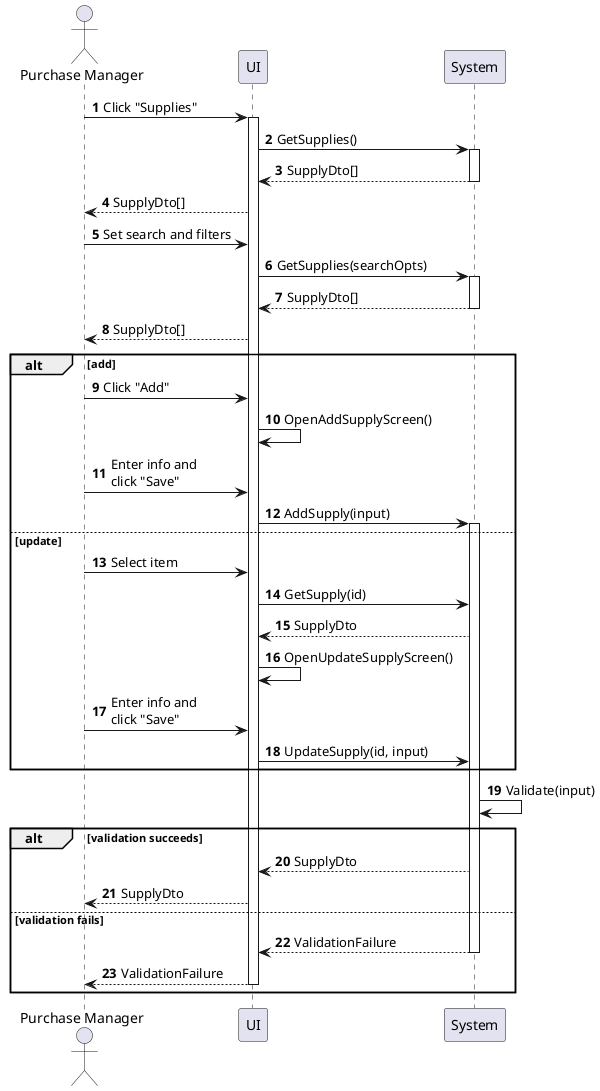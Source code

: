 @startuml supply-manage
autonumber

actor "Purchase Manager" as a
participant UI as f
participant System as b

a -> f : Click "Supplies"
activate f
f -> b : GetSupplies()
activate b
return SupplyDto[]
f --> a : SupplyDto[]
a -> f : Set search and filters
f -> b : GetSupplies(searchOpts)
activate b
return SupplyDto[]
f --> a : SupplyDto[]

alt add
    a -> f : Click "Add"
    f -> f : OpenAddSupplyScreen()
    a -> f : Enter info and\nclick "Save"
    f -> b : AddSupply(input)
    activate b
else update
    a -> f : Select item
    f -> b : GetSupply(id)
    b --> f : SupplyDto
    f -> f : OpenUpdateSupplyScreen()
    a -> f : Enter info and\nclick "Save"
    f -> b : UpdateSupply(id, input)
end

b -> b : Validate(input)

alt validation succeeds
    b --> f : SupplyDto
    f --> a : SupplyDto
else validation fails
    return ValidationFailure
    return ValidationFailure
end
@enduml